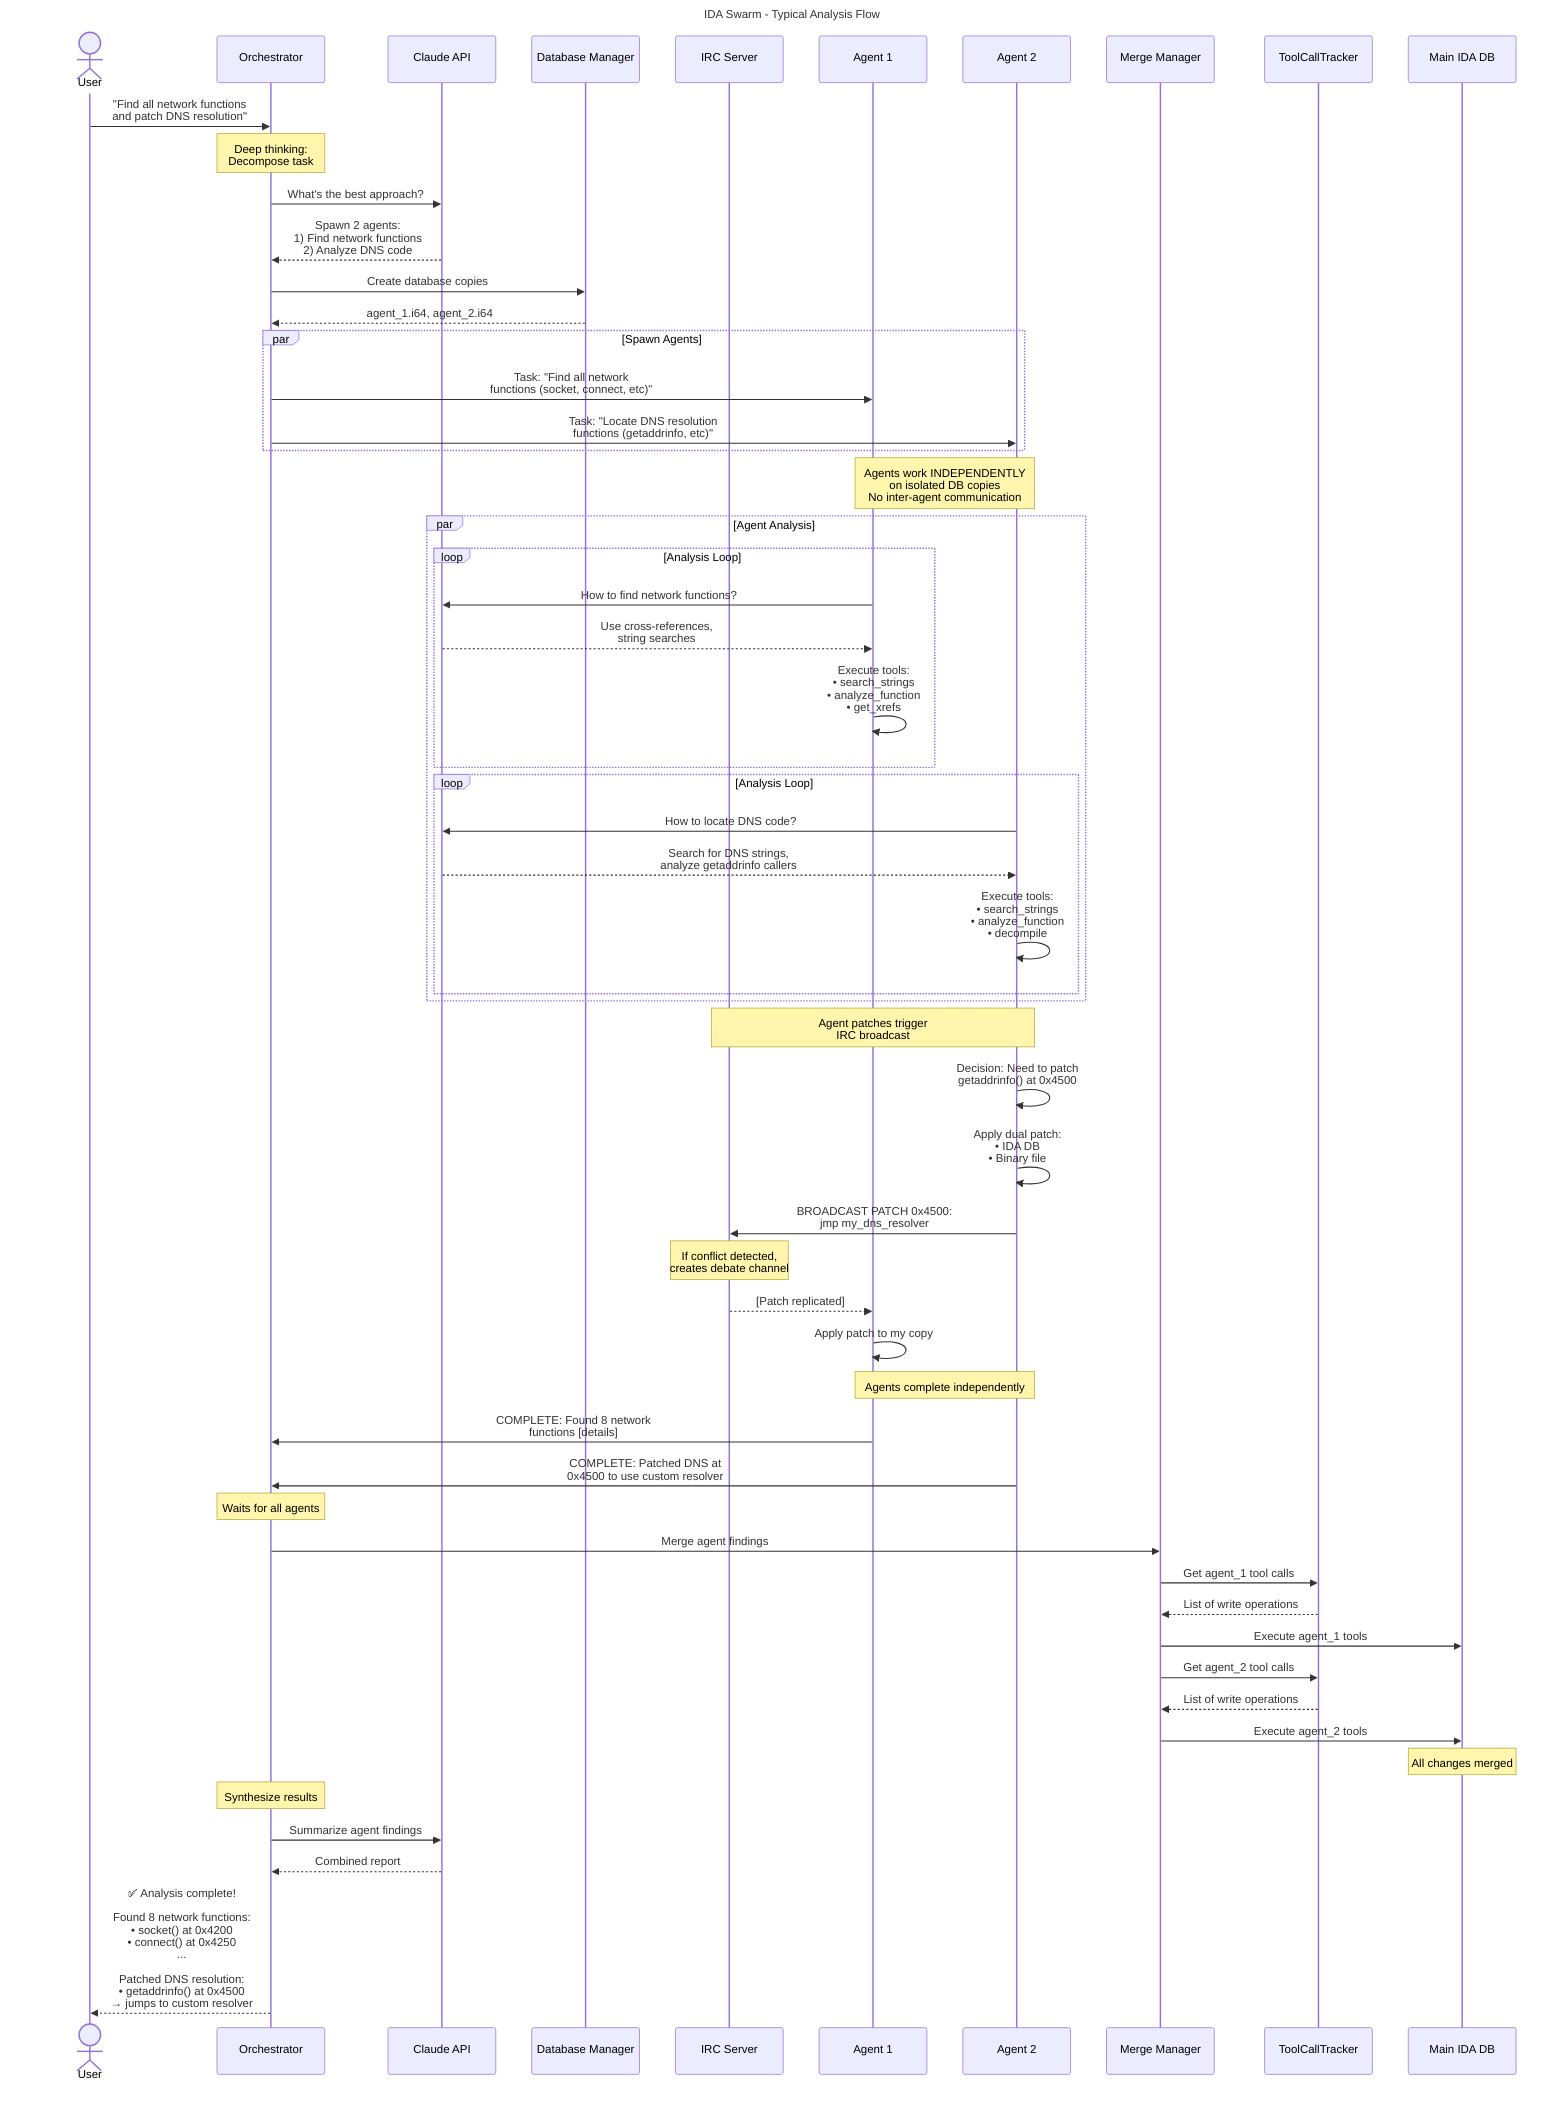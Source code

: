 ---
title: IDA Swarm - Typical Analysis Flow
---
sequenceDiagram
    actor User
    participant Orch as Orchestrator
    participant Claude as Claude API
    participant DB as Database Manager
    participant IRC as IRC Server
    participant A1 as Agent 1
    participant A2 as Agent 2
    participant Merge as Merge Manager
    participant Tracker as ToolCallTracker
    participant MainDB as Main IDA DB

    User->>Orch: "Find all network functions<br/>and patch DNS resolution"

    Note over Orch: Deep thinking:<br/>Decompose task

    Orch->>Claude: What's the best approach?
    Claude-->>Orch: Spawn 2 agents:<br/>1) Find network functions<br/>2) Analyze DNS code

    Orch->>DB: Create database copies
    DB-->>Orch: agent_1.i64, agent_2.i64

    par Spawn Agents
        Orch->>A1: Task: "Find all network<br/>functions (socket, connect, etc)"
        Orch->>A2: Task: "Locate DNS resolution<br/>functions (getaddrinfo, etc)"
    end

    Note over A1,A2: Agents work INDEPENDENTLY<br/>on isolated DB copies<br/>No inter-agent communication

    par Agent Analysis
        loop Analysis Loop
            A1->>Claude: How to find network functions?
            Claude-->>A1: Use cross-references,<br/>string searches
            A1->>A1: Execute tools:<br/>• search_strings<br/>• analyze_function<br/>• get_xrefs
        end

        loop Analysis Loop
            A2->>Claude: How to locate DNS code?
            Claude-->>A2: Search for DNS strings,<br/>analyze getaddrinfo callers
            A2->>A2: Execute tools:<br/>• search_strings<br/>• analyze_function<br/>• decompile
        end
    end

    Note over A2,IRC: Agent patches trigger<br/>IRC broadcast

    A2->>A2: Decision: Need to patch<br/>getaddrinfo() at 0x4500
    A2->>A2: Apply dual patch:<br/>• IDA DB<br/>• Binary file
    A2->>IRC: BROADCAST PATCH 0x4500:<br/>jmp my_dns_resolver
    Note over IRC: If conflict detected,<br/>creates debate channel
    IRC-->>A1: [Patch replicated]
    A1->>A1: Apply patch to my copy

    Note over A1,A2: Agents complete independently

    A1->>Orch: COMPLETE: Found 8 network<br/>functions [details]
    A2->>Orch: COMPLETE: Patched DNS at<br/>0x4500 to use custom resolver

    Note over Orch: Waits for all agents

    Orch->>Merge: Merge agent findings
    Merge->>Tracker: Get agent_1 tool calls
    Tracker-->>Merge: List of write operations
    Merge->>MainDB: Execute agent_1 tools
    Merge->>Tracker: Get agent_2 tool calls
    Tracker-->>Merge: List of write operations
    Merge->>MainDB: Execute agent_2 tools
    Note over MainDB: All changes merged

    Note over Orch: Synthesize results
    Orch->>Claude: Summarize agent findings
    Claude-->>Orch: Combined report

    Orch-->>User: ✅ Analysis complete!<br/><br/>Found 8 network functions:<br/>• socket() at 0x4200<br/>• connect() at 0x4250<br/>...<br/><br/>Patched DNS resolution:<br/>• getaddrinfo() at 0x4500<br/>  → jumps to custom resolver